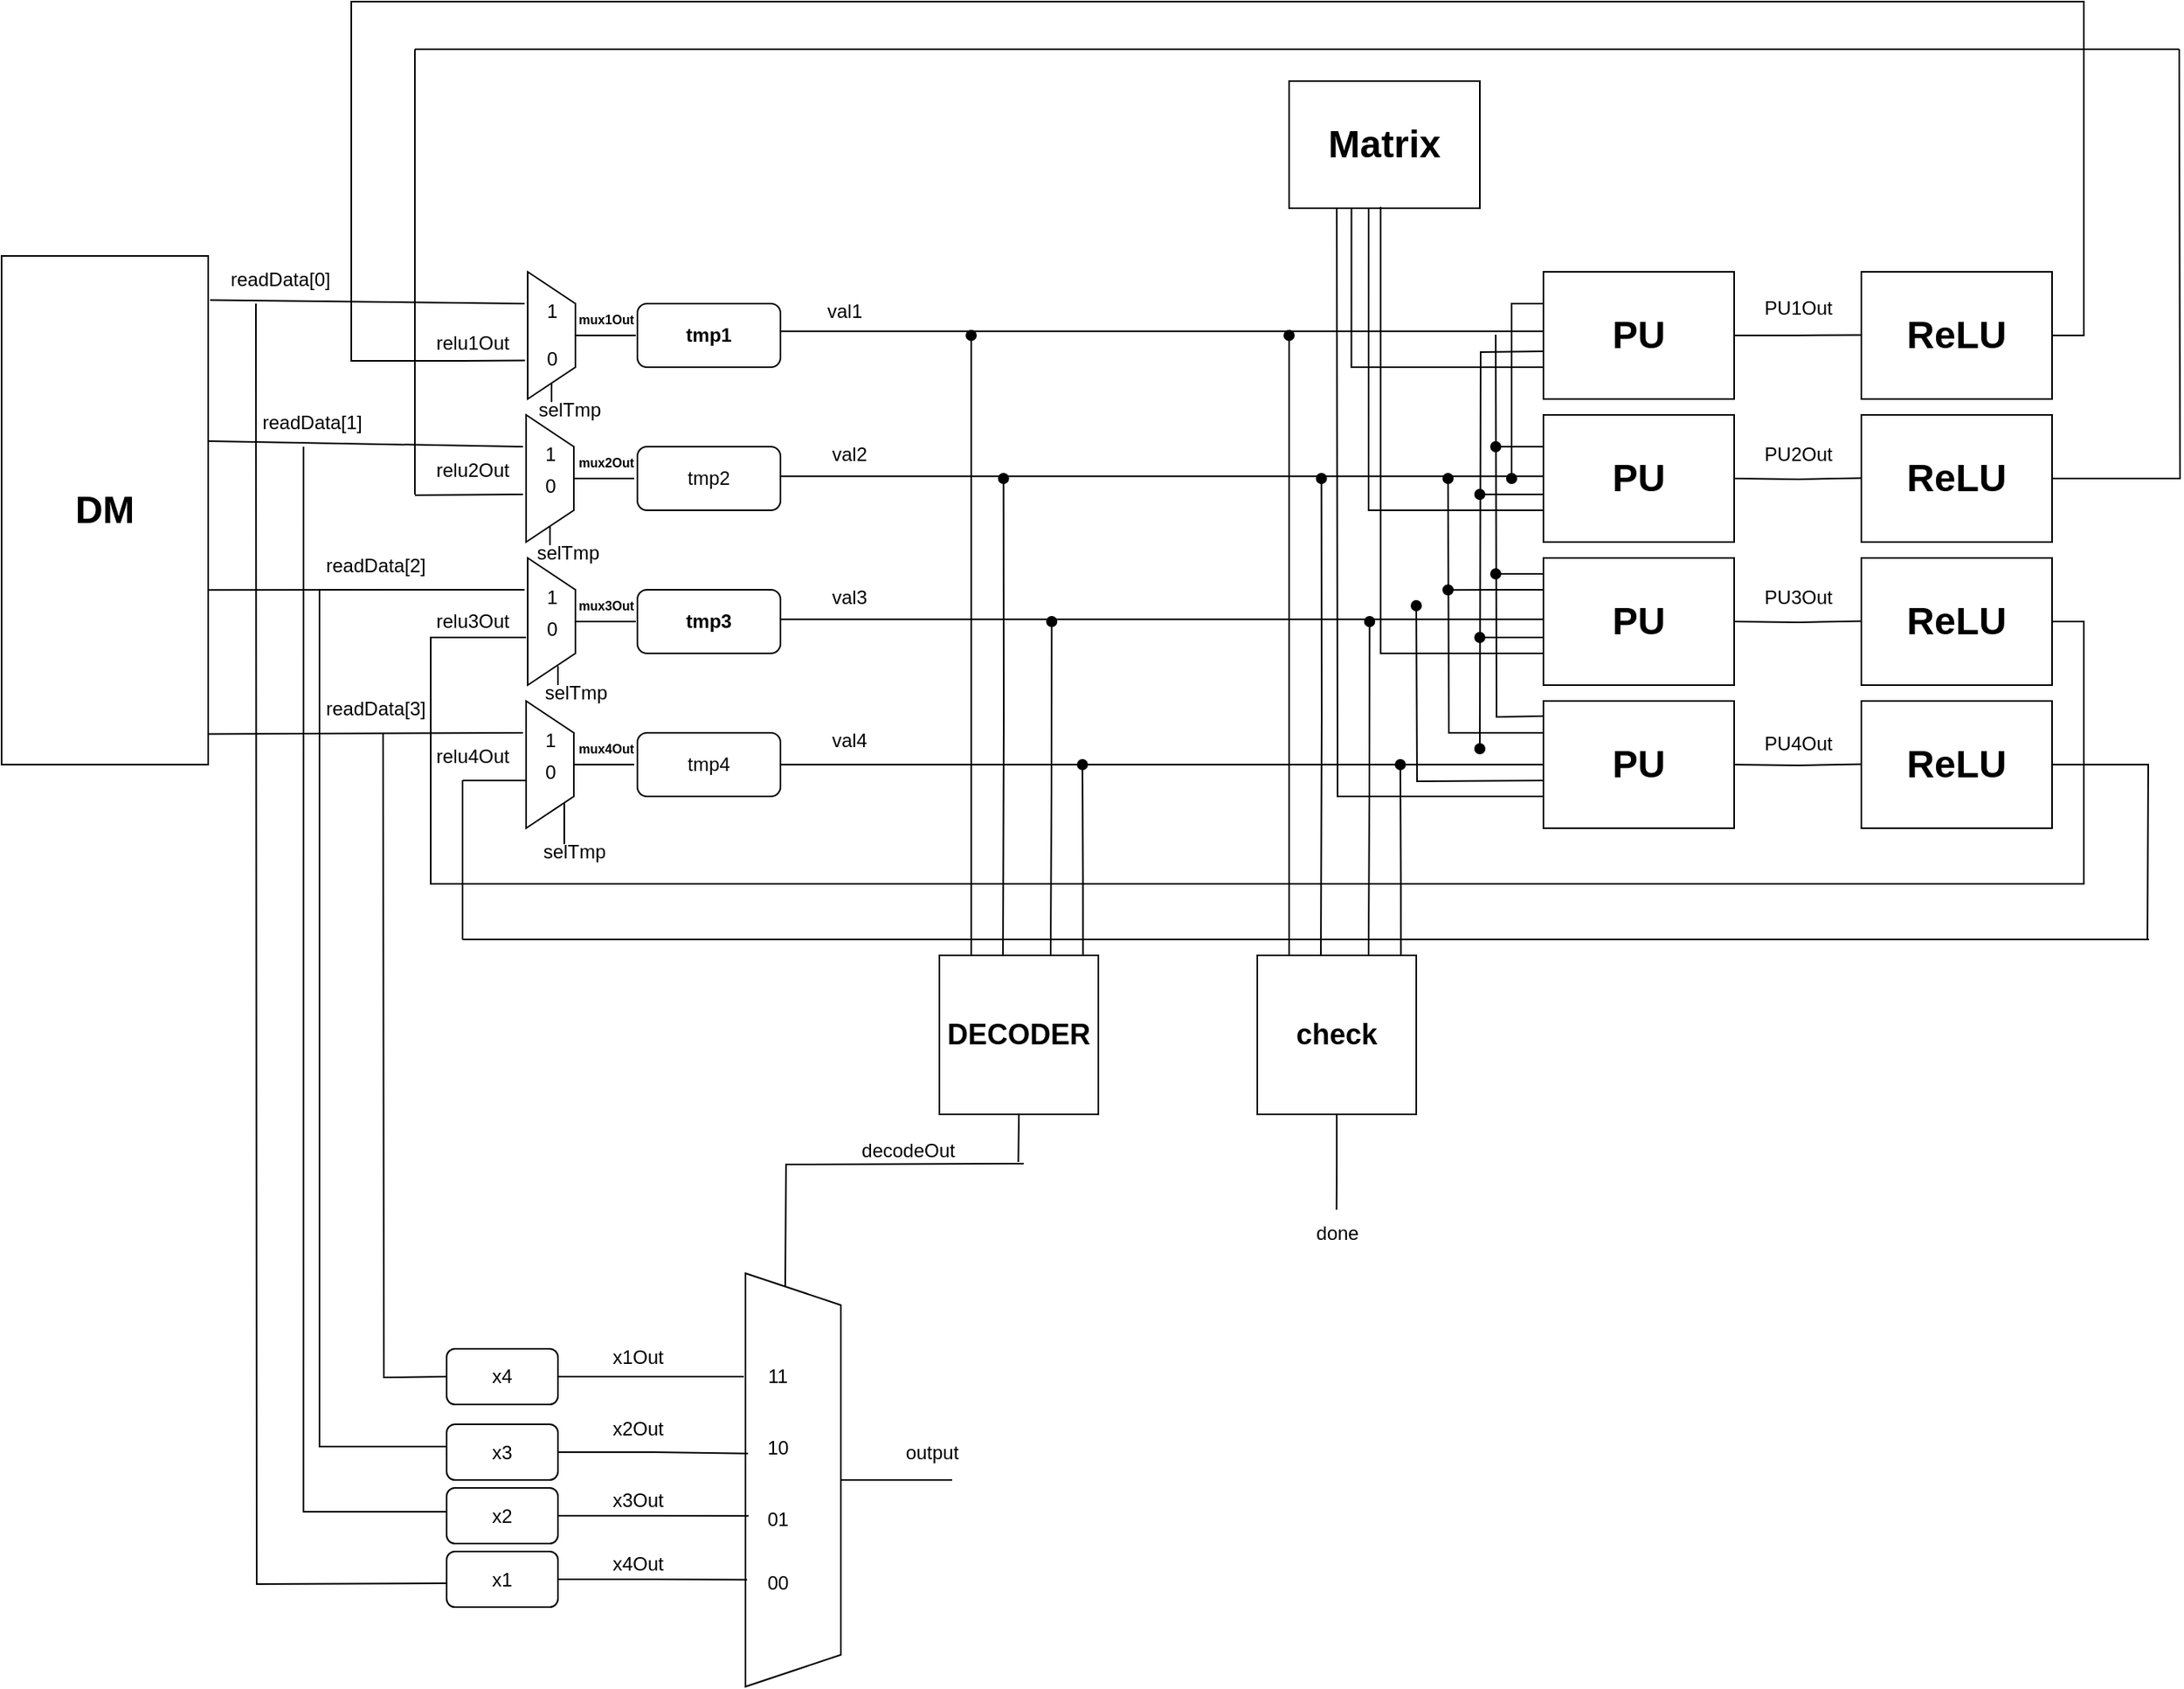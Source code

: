<mxfile version="22.0.3" type="device">
  <diagram name="Page-1" id="AMEE-uQ7vOZ4AJ6Td8kI">
    <mxGraphModel dx="1713" dy="545" grid="1" gridSize="10" guides="1" tooltips="1" connect="1" arrows="1" fold="1" page="1" pageScale="1" pageWidth="850" pageHeight="1100" math="0" shadow="0">
      <root>
        <mxCell id="0" />
        <mxCell id="1" parent="0" />
        <mxCell id="uNb-5a9olm0jvHo7y-VS-1" value="" style="shape=trapezoid;perimeter=trapezoidPerimeter;whiteSpace=wrap;html=1;fixedSize=1;direction=south;" parent="1" vertex="1">
          <mxGeometry x="261" y="240" width="30" height="80" as="geometry" />
        </mxCell>
        <mxCell id="uNb-5a9olm0jvHo7y-VS-2" value="1" style="text;html=1;align=center;verticalAlign=middle;resizable=0;points=[];autosize=1;strokeColor=none;fillColor=none;" parent="1" vertex="1">
          <mxGeometry x="261" y="250" width="30" height="30" as="geometry" />
        </mxCell>
        <mxCell id="uNb-5a9olm0jvHo7y-VS-3" value="0" style="text;html=1;align=center;verticalAlign=middle;resizable=0;points=[];autosize=1;strokeColor=none;fillColor=none;" parent="1" vertex="1">
          <mxGeometry x="261" y="280" width="30" height="30" as="geometry" />
        </mxCell>
        <mxCell id="uNb-5a9olm0jvHo7y-VS-6" value="" style="endArrow=none;html=1;rounded=0;entryX=-0.062;entryY=0.348;entryDx=0;entryDy=0;entryPerimeter=0;exitX=1.003;exitY=0.102;exitDx=0;exitDy=0;exitPerimeter=0;" parent="1" edge="1">
          <mxGeometry width="50" height="50" relative="1" as="geometry">
            <mxPoint x="61.11" y="257.74" as="sourcePoint" />
            <mxPoint x="259" y="260" as="targetPoint" />
          </mxGeometry>
        </mxCell>
        <mxCell id="uNb-5a9olm0jvHo7y-VS-9" value="" style="endArrow=none;html=1;rounded=0;entryX=-0.062;entryY=0.348;entryDx=0;entryDy=0;entryPerimeter=0;" parent="1" edge="1">
          <mxGeometry width="50" height="50" relative="1" as="geometry">
            <mxPoint x="291" y="280" as="sourcePoint" />
            <mxPoint x="329" y="280" as="targetPoint" />
          </mxGeometry>
        </mxCell>
        <mxCell id="uNb-5a9olm0jvHo7y-VS-10" value="" style="shape=trapezoid;perimeter=trapezoidPerimeter;whiteSpace=wrap;html=1;fixedSize=1;direction=south;" parent="1" vertex="1">
          <mxGeometry x="260" y="330" width="30" height="80" as="geometry" />
        </mxCell>
        <mxCell id="uNb-5a9olm0jvHo7y-VS-11" value="1" style="text;html=1;align=center;verticalAlign=middle;resizable=0;points=[];autosize=1;strokeColor=none;fillColor=none;" parent="1" vertex="1">
          <mxGeometry x="260" y="340" width="30" height="30" as="geometry" />
        </mxCell>
        <mxCell id="uNb-5a9olm0jvHo7y-VS-12" value="0" style="text;html=1;align=center;verticalAlign=middle;resizable=0;points=[];autosize=1;strokeColor=none;fillColor=none;" parent="1" vertex="1">
          <mxGeometry x="260" y="360" width="30" height="30" as="geometry" />
        </mxCell>
        <mxCell id="uNb-5a9olm0jvHo7y-VS-14" value="" style="endArrow=none;html=1;rounded=0;entryX=-0.062;entryY=0.348;entryDx=0;entryDy=0;entryPerimeter=0;exitX=1.001;exitY=0.342;exitDx=0;exitDy=0;exitPerimeter=0;" parent="1" edge="1">
          <mxGeometry width="50" height="50" relative="1" as="geometry">
            <mxPoint x="60.37" y="346.54" as="sourcePoint" />
            <mxPoint x="258" y="350" as="targetPoint" />
          </mxGeometry>
        </mxCell>
        <mxCell id="uNb-5a9olm0jvHo7y-VS-15" value="" style="endArrow=none;html=1;rounded=0;entryX=-0.062;entryY=0.348;entryDx=0;entryDy=0;entryPerimeter=0;" parent="1" edge="1">
          <mxGeometry width="50" height="50" relative="1" as="geometry">
            <mxPoint x="190" y="380.48" as="sourcePoint" />
            <mxPoint x="258" y="380" as="targetPoint" />
          </mxGeometry>
        </mxCell>
        <mxCell id="uNb-5a9olm0jvHo7y-VS-16" value="" style="endArrow=none;html=1;rounded=0;entryX=-0.062;entryY=0.348;entryDx=0;entryDy=0;entryPerimeter=0;" parent="1" edge="1">
          <mxGeometry width="50" height="50" relative="1" as="geometry">
            <mxPoint x="290" y="370" as="sourcePoint" />
            <mxPoint x="328" y="370" as="targetPoint" />
          </mxGeometry>
        </mxCell>
        <mxCell id="uNb-5a9olm0jvHo7y-VS-17" value="tmp1" style="rounded=1;whiteSpace=wrap;html=1;fontStyle=1" parent="1" vertex="1">
          <mxGeometry x="330" y="260" width="90" height="40" as="geometry" />
        </mxCell>
        <mxCell id="uNb-5a9olm0jvHo7y-VS-18" value="tmp2" style="rounded=1;whiteSpace=wrap;html=1;" parent="1" vertex="1">
          <mxGeometry x="330" y="350" width="90" height="40" as="geometry" />
        </mxCell>
        <mxCell id="uNb-5a9olm0jvHo7y-VS-19" value="" style="shape=trapezoid;perimeter=trapezoidPerimeter;whiteSpace=wrap;html=1;fixedSize=1;direction=south;" parent="1" vertex="1">
          <mxGeometry x="261" y="420" width="30" height="80" as="geometry" />
        </mxCell>
        <mxCell id="uNb-5a9olm0jvHo7y-VS-20" value="1" style="text;html=1;align=center;verticalAlign=middle;resizable=0;points=[];autosize=1;strokeColor=none;fillColor=none;" parent="1" vertex="1">
          <mxGeometry x="261" y="430" width="30" height="30" as="geometry" />
        </mxCell>
        <mxCell id="uNb-5a9olm0jvHo7y-VS-21" value="0" style="text;html=1;align=center;verticalAlign=middle;resizable=0;points=[];autosize=1;strokeColor=none;fillColor=none;" parent="1" vertex="1">
          <mxGeometry x="261" y="450" width="30" height="30" as="geometry" />
        </mxCell>
        <mxCell id="uNb-5a9olm0jvHo7y-VS-23" value="" style="endArrow=none;html=1;rounded=0;entryX=-0.062;entryY=0.348;entryDx=0;entryDy=0;entryPerimeter=0;exitX=1;exitY=0.595;exitDx=0;exitDy=0;exitPerimeter=0;" parent="1" edge="1">
          <mxGeometry width="50" height="50" relative="1" as="geometry">
            <mxPoint x="60" y="440.15" as="sourcePoint" />
            <mxPoint x="259" y="440" as="targetPoint" />
          </mxGeometry>
        </mxCell>
        <mxCell id="uNb-5a9olm0jvHo7y-VS-24" value="" style="endArrow=none;html=1;rounded=0;entryX=-0.062;entryY=0.348;entryDx=0;entryDy=0;entryPerimeter=0;" parent="1" edge="1">
          <mxGeometry width="50" height="50" relative="1" as="geometry">
            <mxPoint x="220" y="470" as="sourcePoint" />
            <mxPoint x="260" y="470" as="targetPoint" />
          </mxGeometry>
        </mxCell>
        <mxCell id="uNb-5a9olm0jvHo7y-VS-25" value="" style="endArrow=none;html=1;rounded=0;entryX=-0.062;entryY=0.348;entryDx=0;entryDy=0;entryPerimeter=0;" parent="1" edge="1">
          <mxGeometry width="50" height="50" relative="1" as="geometry">
            <mxPoint x="291" y="460" as="sourcePoint" />
            <mxPoint x="329" y="460" as="targetPoint" />
          </mxGeometry>
        </mxCell>
        <mxCell id="yps-JSxag7Wt7kW03YaA-4" style="edgeStyle=orthogonalEdgeStyle;rounded=0;orthogonalLoop=1;jettySize=auto;html=1;exitX=1;exitY=0;exitDx=0;exitDy=0;endArrow=none;endFill=0;" edge="1" parent="1" source="uNb-5a9olm0jvHo7y-VS-26">
          <mxGeometry relative="1" as="geometry">
            <mxPoint x="284" y="600" as="targetPoint" />
          </mxGeometry>
        </mxCell>
        <mxCell id="uNb-5a9olm0jvHo7y-VS-26" value="" style="shape=trapezoid;perimeter=trapezoidPerimeter;whiteSpace=wrap;html=1;fixedSize=1;direction=south;" parent="1" vertex="1">
          <mxGeometry x="260" y="510" width="30" height="80" as="geometry" />
        </mxCell>
        <mxCell id="uNb-5a9olm0jvHo7y-VS-27" value="1" style="text;html=1;align=center;verticalAlign=middle;resizable=0;points=[];autosize=1;strokeColor=none;fillColor=none;" parent="1" vertex="1">
          <mxGeometry x="260" y="520" width="30" height="30" as="geometry" />
        </mxCell>
        <mxCell id="uNb-5a9olm0jvHo7y-VS-28" value="0" style="text;html=1;align=center;verticalAlign=middle;resizable=0;points=[];autosize=1;strokeColor=none;fillColor=none;" parent="1" vertex="1">
          <mxGeometry x="260" y="540" width="30" height="30" as="geometry" />
        </mxCell>
        <mxCell id="uNb-5a9olm0jvHo7y-VS-30" value="" style="endArrow=none;html=1;rounded=0;entryX=-0.062;entryY=0.348;entryDx=0;entryDy=0;entryPerimeter=0;exitX=0.998;exitY=0.84;exitDx=0;exitDy=0;exitPerimeter=0;" parent="1" edge="1">
          <mxGeometry width="50" height="50" relative="1" as="geometry">
            <mxPoint x="59.26" y="530.8" as="sourcePoint" />
            <mxPoint x="258" y="530" as="targetPoint" />
          </mxGeometry>
        </mxCell>
        <mxCell id="uNb-5a9olm0jvHo7y-VS-31" value="" style="endArrow=none;html=1;rounded=0;entryX=-0.062;entryY=0.348;entryDx=0;entryDy=0;entryPerimeter=0;" parent="1" edge="1">
          <mxGeometry width="50" height="50" relative="1" as="geometry">
            <mxPoint x="220" y="560" as="sourcePoint" />
            <mxPoint x="260" y="560" as="targetPoint" />
          </mxGeometry>
        </mxCell>
        <mxCell id="uNb-5a9olm0jvHo7y-VS-32" value="" style="endArrow=none;html=1;rounded=0;entryX=-0.062;entryY=0.348;entryDx=0;entryDy=0;entryPerimeter=0;" parent="1" edge="1">
          <mxGeometry width="50" height="50" relative="1" as="geometry">
            <mxPoint x="290" y="550" as="sourcePoint" />
            <mxPoint x="328" y="550" as="targetPoint" />
          </mxGeometry>
        </mxCell>
        <mxCell id="uNb-5a9olm0jvHo7y-VS-33" value="tmp3" style="rounded=1;whiteSpace=wrap;html=1;fontStyle=1" parent="1" vertex="1">
          <mxGeometry x="330" y="440" width="90" height="40" as="geometry" />
        </mxCell>
        <mxCell id="uNb-5a9olm0jvHo7y-VS-34" value="tmp4" style="rounded=1;whiteSpace=wrap;html=1;" parent="1" vertex="1">
          <mxGeometry x="330" y="530" width="90" height="40" as="geometry" />
        </mxCell>
        <mxCell id="uNb-5a9olm0jvHo7y-VS-45" style="rounded=0;orthogonalLoop=1;jettySize=auto;html=1;exitX=0.25;exitY=0;exitDx=0;exitDy=0;strokeColor=none;" parent="1" source="uNb-5a9olm0jvHo7y-VS-36" edge="1">
          <mxGeometry relative="1" as="geometry">
            <mxPoint x="545" y="280" as="targetPoint" />
          </mxGeometry>
        </mxCell>
        <mxCell id="uNb-5a9olm0jvHo7y-VS-46" style="edgeStyle=orthogonalEdgeStyle;rounded=0;orthogonalLoop=1;jettySize=auto;html=1;exitX=0.25;exitY=0;exitDx=0;exitDy=0;endArrow=oval;endFill=1;" parent="1" edge="1">
          <mxGeometry relative="1" as="geometry">
            <mxPoint x="540" y="280" as="targetPoint" />
            <mxPoint x="540" y="670" as="sourcePoint" />
            <Array as="points">
              <mxPoint x="540" y="475" />
              <mxPoint x="540" y="475" />
            </Array>
          </mxGeometry>
        </mxCell>
        <mxCell id="uNb-5a9olm0jvHo7y-VS-47" style="edgeStyle=orthogonalEdgeStyle;rounded=0;orthogonalLoop=1;jettySize=auto;html=1;exitX=0.5;exitY=0;exitDx=0;exitDy=0;endArrow=oval;endFill=1;" parent="1" edge="1">
          <mxGeometry relative="1" as="geometry">
            <mxPoint x="560.333" y="370" as="targetPoint" />
            <mxPoint x="560" y="670" as="sourcePoint" />
          </mxGeometry>
        </mxCell>
        <mxCell id="uNb-5a9olm0jvHo7y-VS-48" style="edgeStyle=orthogonalEdgeStyle;rounded=0;orthogonalLoop=1;jettySize=auto;html=1;exitX=0.75;exitY=0;exitDx=0;exitDy=0;endArrow=oval;endFill=1;" parent="1" edge="1">
          <mxGeometry relative="1" as="geometry">
            <mxPoint x="590.667" y="460" as="targetPoint" />
            <mxPoint x="590" y="670" as="sourcePoint" />
          </mxGeometry>
        </mxCell>
        <mxCell id="uNb-5a9olm0jvHo7y-VS-50" style="edgeStyle=orthogonalEdgeStyle;rounded=0;orthogonalLoop=1;jettySize=auto;html=1;exitX=1;exitY=0;exitDx=0;exitDy=0;endArrow=oval;endFill=1;" parent="1" edge="1">
          <mxGeometry relative="1" as="geometry">
            <mxPoint x="609.997" y="550" as="targetPoint" />
            <mxPoint x="610.33" y="670" as="sourcePoint" />
            <Array as="points">
              <mxPoint x="610.33" y="620" />
              <mxPoint x="610.33" y="620" />
            </Array>
          </mxGeometry>
        </mxCell>
        <mxCell id="uNb-5a9olm0jvHo7y-VS-57" style="edgeStyle=orthogonalEdgeStyle;rounded=0;orthogonalLoop=1;jettySize=auto;html=1;entryX=0;entryY=0.5;entryDx=0;entryDy=0;endArrow=none;endFill=0;" parent="1" edge="1">
          <mxGeometry relative="1" as="geometry">
            <mxPoint x="573" y="801" as="sourcePoint" />
            <mxPoint x="423" y="880" as="targetPoint" />
          </mxGeometry>
        </mxCell>
        <mxCell id="uNb-5a9olm0jvHo7y-VS-65" style="edgeStyle=orthogonalEdgeStyle;rounded=0;orthogonalLoop=1;jettySize=auto;html=1;exitX=0.5;exitY=1;exitDx=0;exitDy=0;endArrow=none;endFill=0;" parent="1" source="uNb-5a9olm0jvHo7y-VS-36" edge="1">
          <mxGeometry relative="1" as="geometry">
            <mxPoint x="569.667" y="800" as="targetPoint" />
          </mxGeometry>
        </mxCell>
        <mxCell id="uNb-5a9olm0jvHo7y-VS-36" value="&lt;h2&gt;DECODER&lt;/h2&gt;" style="whiteSpace=wrap;html=1;" parent="1" vertex="1">
          <mxGeometry x="520" y="670" width="100" height="100" as="geometry" />
        </mxCell>
        <mxCell id="uNb-5a9olm0jvHo7y-VS-37" value="&lt;h1&gt;DM&lt;/h1&gt;" style="whiteSpace=wrap;html=1;" parent="1" vertex="1">
          <mxGeometry x="-70" y="230" width="130" height="320" as="geometry" />
        </mxCell>
        <mxCell id="uNb-5a9olm0jvHo7y-VS-38" value="" style="endArrow=none;html=1;rounded=0;exitX=1;exitY=0.5;exitDx=0;exitDy=0;" parent="1" edge="1">
          <mxGeometry width="50" height="50" relative="1" as="geometry">
            <mxPoint x="420" y="458.67" as="sourcePoint" />
            <mxPoint x="900" y="458.67" as="targetPoint" />
          </mxGeometry>
        </mxCell>
        <mxCell id="uNb-5a9olm0jvHo7y-VS-40" value="" style="endArrow=none;html=1;rounded=0;exitX=1;exitY=0.5;exitDx=0;exitDy=0;" parent="1" edge="1">
          <mxGeometry width="50" height="50" relative="1" as="geometry">
            <mxPoint x="420" y="368.67" as="sourcePoint" />
            <mxPoint x="900" y="368.67" as="targetPoint" />
          </mxGeometry>
        </mxCell>
        <mxCell id="uNb-5a9olm0jvHo7y-VS-41" value="" style="endArrow=none;html=1;rounded=0;exitX=1;exitY=0.5;exitDx=0;exitDy=0;" parent="1" edge="1">
          <mxGeometry width="50" height="50" relative="1" as="geometry">
            <mxPoint x="420" y="277.34" as="sourcePoint" />
            <mxPoint x="900" y="277.34" as="targetPoint" />
          </mxGeometry>
        </mxCell>
        <mxCell id="uNb-5a9olm0jvHo7y-VS-43" value="" style="endArrow=none;html=1;rounded=0;exitX=1;exitY=0.5;exitDx=0;exitDy=0;" parent="1" edge="1">
          <mxGeometry width="50" height="50" relative="1" as="geometry">
            <mxPoint x="420" y="550" as="sourcePoint" />
            <mxPoint x="900" y="550" as="targetPoint" />
          </mxGeometry>
        </mxCell>
        <mxCell id="uNb-5a9olm0jvHo7y-VS-53" style="edgeStyle=orthogonalEdgeStyle;rounded=0;orthogonalLoop=1;jettySize=auto;html=1;endArrow=none;endFill=0;" parent="1" edge="1">
          <mxGeometry relative="1" as="geometry">
            <mxPoint x="170" y="530" as="targetPoint" />
            <mxPoint x="210" y="935" as="sourcePoint" />
          </mxGeometry>
        </mxCell>
        <mxCell id="uNb-5a9olm0jvHo7y-VS-54" style="edgeStyle=orthogonalEdgeStyle;rounded=0;orthogonalLoop=1;jettySize=auto;html=1;endArrow=none;endFill=0;" parent="1" edge="1">
          <mxGeometry relative="1" as="geometry">
            <mxPoint x="119.93" y="350" as="targetPoint" />
            <mxPoint x="210" y="1020" as="sourcePoint" />
            <Array as="points">
              <mxPoint x="209.93" y="1020" />
              <mxPoint x="119.93" y="1020" />
            </Array>
          </mxGeometry>
        </mxCell>
        <mxCell id="uNb-5a9olm0jvHo7y-VS-55" style="edgeStyle=orthogonalEdgeStyle;rounded=0;orthogonalLoop=1;jettySize=auto;html=1;endArrow=none;endFill=0;" parent="1" edge="1">
          <mxGeometry relative="1" as="geometry">
            <mxPoint x="90" y="260" as="targetPoint" />
            <mxPoint x="210" y="1065" as="sourcePoint" />
          </mxGeometry>
        </mxCell>
        <mxCell id="uNb-5a9olm0jvHo7y-VS-56" style="edgeStyle=orthogonalEdgeStyle;rounded=0;orthogonalLoop=1;jettySize=auto;html=1;endArrow=none;endFill=0;" parent="1" edge="1">
          <mxGeometry relative="1" as="geometry">
            <mxPoint x="150" y="440" as="targetPoint" />
            <mxPoint x="210" y="979" as="sourcePoint" />
            <Array as="points">
              <mxPoint x="130" y="979" />
              <mxPoint x="130" y="440" />
            </Array>
          </mxGeometry>
        </mxCell>
        <mxCell id="uNb-5a9olm0jvHo7y-VS-63" value="" style="edgeStyle=orthogonalEdgeStyle;rounded=0;orthogonalLoop=1;jettySize=auto;html=1;endArrow=none;endFill=0;" parent="1" source="uNb-5a9olm0jvHo7y-VS-51" edge="1">
          <mxGeometry relative="1" as="geometry">
            <mxPoint x="528" y="1000" as="targetPoint" />
          </mxGeometry>
        </mxCell>
        <mxCell id="uNb-5a9olm0jvHo7y-VS-51" value="" style="shape=trapezoid;perimeter=trapezoidPerimeter;whiteSpace=wrap;html=1;fixedSize=1;direction=south;" parent="1" vertex="1">
          <mxGeometry x="398" y="870" width="60" height="260" as="geometry" />
        </mxCell>
        <mxCell id="uNb-5a9olm0jvHo7y-VS-58" value="11" style="text;html=1;align=center;verticalAlign=middle;resizable=0;points=[];autosize=1;strokeColor=none;fillColor=none;" parent="1" vertex="1">
          <mxGeometry x="398" y="920" width="40" height="30" as="geometry" />
        </mxCell>
        <mxCell id="uNb-5a9olm0jvHo7y-VS-59" value="10" style="text;html=1;align=center;verticalAlign=middle;resizable=0;points=[];autosize=1;strokeColor=none;fillColor=none;" parent="1" vertex="1">
          <mxGeometry x="398" y="965" width="40" height="30" as="geometry" />
        </mxCell>
        <mxCell id="uNb-5a9olm0jvHo7y-VS-60" value="01" style="text;html=1;align=center;verticalAlign=middle;resizable=0;points=[];autosize=1;strokeColor=none;fillColor=none;" parent="1" vertex="1">
          <mxGeometry x="398" y="1010" width="40" height="30" as="geometry" />
        </mxCell>
        <mxCell id="uNb-5a9olm0jvHo7y-VS-61" value="00" style="text;html=1;align=center;verticalAlign=middle;resizable=0;points=[];autosize=1;strokeColor=none;fillColor=none;" parent="1" vertex="1">
          <mxGeometry x="398" y="1050" width="40" height="30" as="geometry" />
        </mxCell>
        <mxCell id="uNb-5a9olm0jvHo7y-VS-64" value="output" style="text;html=1;align=center;verticalAlign=middle;resizable=0;points=[];autosize=1;strokeColor=none;fillColor=none;" parent="1" vertex="1">
          <mxGeometry x="485" y="968" width="60" height="30" as="geometry" />
        </mxCell>
        <mxCell id="uNb-5a9olm0jvHo7y-VS-66" value="x4" style="rounded=1;whiteSpace=wrap;html=1;" parent="1" vertex="1">
          <mxGeometry x="210" y="917.5" width="70" height="35" as="geometry" />
        </mxCell>
        <mxCell id="uNb-5a9olm0jvHo7y-VS-67" value="x3" style="rounded=1;whiteSpace=wrap;html=1;" parent="1" vertex="1">
          <mxGeometry x="210" y="965" width="70" height="35" as="geometry" />
        </mxCell>
        <mxCell id="uNb-5a9olm0jvHo7y-VS-68" value="x2" style="rounded=1;whiteSpace=wrap;html=1;" parent="1" vertex="1">
          <mxGeometry x="210" y="1005" width="70" height="35" as="geometry" />
        </mxCell>
        <mxCell id="uNb-5a9olm0jvHo7y-VS-69" value="x1" style="rounded=1;whiteSpace=wrap;html=1;" parent="1" vertex="1">
          <mxGeometry x="210" y="1045" width="70" height="35" as="geometry" />
        </mxCell>
        <mxCell id="uNb-5a9olm0jvHo7y-VS-72" style="edgeStyle=orthogonalEdgeStyle;rounded=0;orthogonalLoop=1;jettySize=auto;html=1;exitX=1;exitY=0.5;exitDx=0;exitDy=0;endArrow=none;endFill=0;" parent="1" source="uNb-5a9olm0jvHo7y-VS-66" edge="1">
          <mxGeometry relative="1" as="geometry">
            <mxPoint x="397" y="935" as="targetPoint" />
          </mxGeometry>
        </mxCell>
        <mxCell id="uNb-5a9olm0jvHo7y-VS-75" style="edgeStyle=orthogonalEdgeStyle;rounded=0;orthogonalLoop=1;jettySize=auto;html=1;exitX=1;exitY=0.5;exitDx=0;exitDy=0;entryX=0.04;entryY=0.614;entryDx=0;entryDy=0;entryPerimeter=0;endArrow=none;endFill=0;" parent="1" source="uNb-5a9olm0jvHo7y-VS-67" target="uNb-5a9olm0jvHo7y-VS-59" edge="1">
          <mxGeometry relative="1" as="geometry" />
        </mxCell>
        <mxCell id="uNb-5a9olm0jvHo7y-VS-76" style="edgeStyle=orthogonalEdgeStyle;rounded=0;orthogonalLoop=1;jettySize=auto;html=1;exitX=1;exitY=0.5;exitDx=0;exitDy=0;entryX=0.05;entryY=0.422;entryDx=0;entryDy=0;entryPerimeter=0;endArrow=none;endFill=0;" parent="1" source="uNb-5a9olm0jvHo7y-VS-68" target="uNb-5a9olm0jvHo7y-VS-60" edge="1">
          <mxGeometry relative="1" as="geometry" />
        </mxCell>
        <mxCell id="uNb-5a9olm0jvHo7y-VS-77" style="edgeStyle=orthogonalEdgeStyle;rounded=0;orthogonalLoop=1;jettySize=auto;html=1;exitX=1;exitY=0.5;exitDx=0;exitDy=0;entryX=0.025;entryY=0.427;entryDx=0;entryDy=0;entryPerimeter=0;endArrow=none;endFill=0;" parent="1" source="uNb-5a9olm0jvHo7y-VS-69" target="uNb-5a9olm0jvHo7y-VS-61" edge="1">
          <mxGeometry relative="1" as="geometry" />
        </mxCell>
        <mxCell id="uNb-5a9olm0jvHo7y-VS-79" style="edgeStyle=orthogonalEdgeStyle;rounded=0;orthogonalLoop=1;jettySize=auto;html=1;exitX=0.25;exitY=0;exitDx=0;exitDy=0;endArrow=oval;endFill=1;" parent="1" edge="1">
          <mxGeometry relative="1" as="geometry">
            <mxPoint x="740" y="280" as="targetPoint" />
            <mxPoint x="740" y="670" as="sourcePoint" />
            <Array as="points">
              <mxPoint x="740" y="475" />
              <mxPoint x="740" y="475" />
            </Array>
          </mxGeometry>
        </mxCell>
        <mxCell id="uNb-5a9olm0jvHo7y-VS-80" style="edgeStyle=orthogonalEdgeStyle;rounded=0;orthogonalLoop=1;jettySize=auto;html=1;exitX=0.5;exitY=0;exitDx=0;exitDy=0;endArrow=oval;endFill=1;" parent="1" edge="1">
          <mxGeometry relative="1" as="geometry">
            <mxPoint x="760.333" y="370" as="targetPoint" />
            <mxPoint x="760" y="670" as="sourcePoint" />
          </mxGeometry>
        </mxCell>
        <mxCell id="uNb-5a9olm0jvHo7y-VS-81" style="edgeStyle=orthogonalEdgeStyle;rounded=0;orthogonalLoop=1;jettySize=auto;html=1;exitX=0.75;exitY=0;exitDx=0;exitDy=0;endArrow=oval;endFill=1;" parent="1" edge="1">
          <mxGeometry relative="1" as="geometry">
            <mxPoint x="790.667" y="460" as="targetPoint" />
            <mxPoint x="790" y="670" as="sourcePoint" />
          </mxGeometry>
        </mxCell>
        <mxCell id="uNb-5a9olm0jvHo7y-VS-82" style="edgeStyle=orthogonalEdgeStyle;rounded=0;orthogonalLoop=1;jettySize=auto;html=1;exitX=1;exitY=0;exitDx=0;exitDy=0;endArrow=oval;endFill=1;" parent="1" edge="1">
          <mxGeometry relative="1" as="geometry">
            <mxPoint x="809.997" y="550" as="targetPoint" />
            <mxPoint x="810.33" y="670" as="sourcePoint" />
            <Array as="points">
              <mxPoint x="810.33" y="620" />
              <mxPoint x="810.33" y="620" />
            </Array>
          </mxGeometry>
        </mxCell>
        <mxCell id="yps-JSxag7Wt7kW03YaA-41" style="edgeStyle=orthogonalEdgeStyle;rounded=0;orthogonalLoop=1;jettySize=auto;html=1;exitX=0.5;exitY=1;exitDx=0;exitDy=0;endArrow=none;endFill=0;" edge="1" parent="1" source="uNb-5a9olm0jvHo7y-VS-83">
          <mxGeometry relative="1" as="geometry">
            <mxPoint x="769.857" y="830" as="targetPoint" />
          </mxGeometry>
        </mxCell>
        <mxCell id="uNb-5a9olm0jvHo7y-VS-83" value="&lt;h2&gt;check&lt;/h2&gt;" style="whiteSpace=wrap;html=1;" parent="1" vertex="1">
          <mxGeometry x="720" y="670" width="100" height="100" as="geometry" />
        </mxCell>
        <mxCell id="uNb-5a9olm0jvHo7y-VS-99" style="edgeStyle=orthogonalEdgeStyle;rounded=0;orthogonalLoop=1;jettySize=auto;html=1;exitX=0;exitY=0.25;exitDx=0;exitDy=0;endArrow=oval;endFill=1;" parent="1" source="uNb-5a9olm0jvHo7y-VS-84" edge="1">
          <mxGeometry relative="1" as="geometry">
            <mxPoint x="880" y="370" as="targetPoint" />
          </mxGeometry>
        </mxCell>
        <mxCell id="uNb-5a9olm0jvHo7y-VS-101" style="edgeStyle=orthogonalEdgeStyle;rounded=0;orthogonalLoop=1;jettySize=auto;html=1;exitX=0;exitY=0.75;exitDx=0;exitDy=0;endArrow=oval;endFill=1;" parent="1" edge="1">
          <mxGeometry relative="1" as="geometry">
            <mxPoint x="860" y="540" as="targetPoint" />
            <mxPoint x="900" y="290" as="sourcePoint" />
          </mxGeometry>
        </mxCell>
        <mxCell id="uNb-5a9olm0jvHo7y-VS-104" style="edgeStyle=orthogonalEdgeStyle;rounded=0;orthogonalLoop=1;jettySize=auto;html=1;exitX=1;exitY=0.5;exitDx=0;exitDy=0;endArrow=none;endFill=0;" parent="1" source="uNb-5a9olm0jvHo7y-VS-84" edge="1">
          <mxGeometry relative="1" as="geometry">
            <mxPoint x="1100" y="279.758" as="targetPoint" />
          </mxGeometry>
        </mxCell>
        <mxCell id="uNb-5a9olm0jvHo7y-VS-84" value="&lt;h1&gt;PU&lt;/h1&gt;" style="whiteSpace=wrap;html=1;" parent="1" vertex="1">
          <mxGeometry x="900" y="240" width="120" height="80" as="geometry" />
        </mxCell>
        <mxCell id="uNb-5a9olm0jvHo7y-VS-94" style="edgeStyle=orthogonalEdgeStyle;rounded=0;orthogonalLoop=1;jettySize=auto;html=1;exitX=0;exitY=0.25;exitDx=0;exitDy=0;endArrow=oval;endFill=1;" parent="1" source="uNb-5a9olm0jvHo7y-VS-85" edge="1">
          <mxGeometry relative="1" as="geometry">
            <mxPoint x="870" y="349.5" as="targetPoint" />
          </mxGeometry>
        </mxCell>
        <mxCell id="uNb-5a9olm0jvHo7y-VS-103" style="edgeStyle=orthogonalEdgeStyle;rounded=0;orthogonalLoop=1;jettySize=auto;html=1;exitX=0;exitY=0.75;exitDx=0;exitDy=0;endArrow=oval;endFill=1;" parent="1" source="uNb-5a9olm0jvHo7y-VS-85" edge="1">
          <mxGeometry relative="1" as="geometry">
            <mxPoint x="860" y="380" as="targetPoint" />
            <Array as="points">
              <mxPoint x="900" y="380" />
            </Array>
          </mxGeometry>
        </mxCell>
        <mxCell id="uNb-5a9olm0jvHo7y-VS-85" value="&lt;h1&gt;PU&lt;/h1&gt;" style="whiteSpace=wrap;html=1;" parent="1" vertex="1">
          <mxGeometry x="900" y="330" width="120" height="80" as="geometry" />
        </mxCell>
        <mxCell id="uNb-5a9olm0jvHo7y-VS-95" style="edgeStyle=orthogonalEdgeStyle;rounded=0;orthogonalLoop=1;jettySize=auto;html=1;exitX=0;exitY=0.25;exitDx=0;exitDy=0;endArrow=oval;endFill=1;" parent="1" source="uNb-5a9olm0jvHo7y-VS-86" edge="1">
          <mxGeometry relative="1" as="geometry">
            <mxPoint x="870" y="430" as="targetPoint" />
            <Array as="points">
              <mxPoint x="900" y="430" />
            </Array>
          </mxGeometry>
        </mxCell>
        <mxCell id="uNb-5a9olm0jvHo7y-VS-98" style="edgeStyle=orthogonalEdgeStyle;rounded=0;orthogonalLoop=1;jettySize=auto;html=1;exitX=0;exitY=0.25;exitDx=0;exitDy=0;endArrow=oval;endFill=1;" parent="1" source="uNb-5a9olm0jvHo7y-VS-86" edge="1">
          <mxGeometry relative="1" as="geometry">
            <mxPoint x="840" y="440.145" as="targetPoint" />
          </mxGeometry>
        </mxCell>
        <mxCell id="uNb-5a9olm0jvHo7y-VS-102" style="edgeStyle=orthogonalEdgeStyle;rounded=0;orthogonalLoop=1;jettySize=auto;html=1;exitX=0;exitY=0.75;exitDx=0;exitDy=0;endArrow=oval;endFill=1;" parent="1" source="uNb-5a9olm0jvHo7y-VS-86" edge="1">
          <mxGeometry relative="1" as="geometry">
            <mxPoint x="860" y="470" as="targetPoint" />
            <Array as="points">
              <mxPoint x="900" y="470" />
            </Array>
          </mxGeometry>
        </mxCell>
        <mxCell id="uNb-5a9olm0jvHo7y-VS-86" value="&lt;h1&gt;PU&lt;/h1&gt;" style="whiteSpace=wrap;html=1;" parent="1" vertex="1">
          <mxGeometry x="900" y="420" width="120" height="80" as="geometry" />
        </mxCell>
        <mxCell id="uNb-5a9olm0jvHo7y-VS-93" style="edgeStyle=orthogonalEdgeStyle;rounded=0;orthogonalLoop=1;jettySize=auto;html=1;exitX=0;exitY=0.25;exitDx=0;exitDy=0;endArrow=none;endFill=0;" parent="1" edge="1">
          <mxGeometry relative="1" as="geometry">
            <mxPoint x="870" y="279.51" as="targetPoint" />
            <mxPoint x="900" y="519.51" as="sourcePoint" />
          </mxGeometry>
        </mxCell>
        <mxCell id="uNb-5a9olm0jvHo7y-VS-96" style="edgeStyle=orthogonalEdgeStyle;rounded=0;orthogonalLoop=1;jettySize=auto;html=1;exitX=0;exitY=0.25;exitDx=0;exitDy=0;endArrow=oval;endFill=1;" parent="1" source="uNb-5a9olm0jvHo7y-VS-87" edge="1">
          <mxGeometry relative="1" as="geometry">
            <mxPoint x="840" y="370" as="targetPoint" />
          </mxGeometry>
        </mxCell>
        <mxCell id="uNb-5a9olm0jvHo7y-VS-100" style="edgeStyle=orthogonalEdgeStyle;rounded=0;orthogonalLoop=1;jettySize=auto;html=1;exitX=0;exitY=0.75;exitDx=0;exitDy=0;endArrow=oval;endFill=1;" parent="1" edge="1">
          <mxGeometry relative="1" as="geometry">
            <mxPoint x="820" y="450" as="targetPoint" />
            <mxPoint x="900" y="560" as="sourcePoint" />
          </mxGeometry>
        </mxCell>
        <mxCell id="uNb-5a9olm0jvHo7y-VS-114" style="edgeStyle=orthogonalEdgeStyle;rounded=0;orthogonalLoop=1;jettySize=auto;html=1;exitX=0;exitY=0.75;exitDx=0;exitDy=0;endArrow=none;endFill=0;" parent="1" source="uNb-5a9olm0jvHo7y-VS-87" edge="1">
          <mxGeometry relative="1" as="geometry">
            <mxPoint x="770" y="200" as="targetPoint" />
          </mxGeometry>
        </mxCell>
        <mxCell id="uNb-5a9olm0jvHo7y-VS-87" value="&lt;h1&gt;PU&lt;/h1&gt;" style="whiteSpace=wrap;html=1;" parent="1" vertex="1">
          <mxGeometry x="900" y="510" width="120" height="80" as="geometry" />
        </mxCell>
        <mxCell id="uNb-5a9olm0jvHo7y-VS-119" style="edgeStyle=orthogonalEdgeStyle;rounded=0;orthogonalLoop=1;jettySize=auto;html=1;exitX=1;exitY=0.5;exitDx=0;exitDy=0;endArrow=none;endFill=0;entryX=-0.057;entryY=0.523;entryDx=0;entryDy=0;entryPerimeter=0;" parent="1" source="uNb-5a9olm0jvHo7y-VS-107" target="uNb-5a9olm0jvHo7y-VS-3" edge="1">
          <mxGeometry relative="1" as="geometry">
            <mxPoint x="220" y="290" as="targetPoint" />
            <Array as="points">
              <mxPoint x="1240" y="280" />
              <mxPoint x="1240" y="70" />
              <mxPoint x="150" y="70" />
              <mxPoint x="150" y="296" />
              <mxPoint x="220" y="296" />
            </Array>
          </mxGeometry>
        </mxCell>
        <mxCell id="uNb-5a9olm0jvHo7y-VS-107" value="&lt;h1&gt;ReLU&lt;/h1&gt;" style="whiteSpace=wrap;html=1;" parent="1" vertex="1">
          <mxGeometry x="1100" y="240" width="120" height="80" as="geometry" />
        </mxCell>
        <mxCell id="uNb-5a9olm0jvHo7y-VS-108" style="edgeStyle=orthogonalEdgeStyle;rounded=0;orthogonalLoop=1;jettySize=auto;html=1;exitX=1;exitY=0.5;exitDx=0;exitDy=0;endArrow=none;endFill=0;" parent="1" edge="1">
          <mxGeometry relative="1" as="geometry">
            <mxPoint x="1100" y="369.758" as="targetPoint" />
            <mxPoint x="1020" y="370" as="sourcePoint" />
          </mxGeometry>
        </mxCell>
        <mxCell id="uNb-5a9olm0jvHo7y-VS-121" style="edgeStyle=orthogonalEdgeStyle;rounded=0;orthogonalLoop=1;jettySize=auto;html=1;exitX=1;exitY=0.5;exitDx=0;exitDy=0;endArrow=none;endFill=0;" parent="1" source="uNb-5a9olm0jvHo7y-VS-109" edge="1">
          <mxGeometry relative="1" as="geometry">
            <mxPoint x="1300" y="100" as="targetPoint" />
          </mxGeometry>
        </mxCell>
        <mxCell id="uNb-5a9olm0jvHo7y-VS-109" value="&lt;h1&gt;ReLU&lt;/h1&gt;" style="whiteSpace=wrap;html=1;" parent="1" vertex="1">
          <mxGeometry x="1100" y="330" width="120" height="80" as="geometry" />
        </mxCell>
        <mxCell id="uNb-5a9olm0jvHo7y-VS-110" style="edgeStyle=orthogonalEdgeStyle;rounded=0;orthogonalLoop=1;jettySize=auto;html=1;exitX=1;exitY=0.5;exitDx=0;exitDy=0;endArrow=none;endFill=0;" parent="1" edge="1">
          <mxGeometry relative="1" as="geometry">
            <mxPoint x="1100" y="459.758" as="targetPoint" />
            <mxPoint x="1020" y="460" as="sourcePoint" />
          </mxGeometry>
        </mxCell>
        <mxCell id="uNb-5a9olm0jvHo7y-VS-124" style="edgeStyle=orthogonalEdgeStyle;rounded=0;orthogonalLoop=1;jettySize=auto;html=1;exitX=1;exitY=0.5;exitDx=0;exitDy=0;endArrow=none;endFill=0;" parent="1" source="uNb-5a9olm0jvHo7y-VS-111" edge="1">
          <mxGeometry relative="1" as="geometry">
            <mxPoint x="220" y="470" as="targetPoint" />
            <Array as="points">
              <mxPoint x="1240" y="460" />
              <mxPoint x="1240" y="625" />
              <mxPoint x="200" y="625" />
              <mxPoint x="200" y="470" />
            </Array>
          </mxGeometry>
        </mxCell>
        <mxCell id="uNb-5a9olm0jvHo7y-VS-111" value="&lt;h1&gt;ReLU&lt;/h1&gt;" style="whiteSpace=wrap;html=1;" parent="1" vertex="1">
          <mxGeometry x="1100" y="420" width="120" height="80" as="geometry" />
        </mxCell>
        <mxCell id="uNb-5a9olm0jvHo7y-VS-112" style="edgeStyle=orthogonalEdgeStyle;rounded=0;orthogonalLoop=1;jettySize=auto;html=1;exitX=1;exitY=0.5;exitDx=0;exitDy=0;endArrow=none;endFill=0;" parent="1" edge="1">
          <mxGeometry relative="1" as="geometry">
            <mxPoint x="1100" y="549.758" as="targetPoint" />
            <mxPoint x="1020" y="550" as="sourcePoint" />
          </mxGeometry>
        </mxCell>
        <mxCell id="uNb-5a9olm0jvHo7y-VS-125" style="edgeStyle=orthogonalEdgeStyle;rounded=0;orthogonalLoop=1;jettySize=auto;html=1;exitX=1;exitY=0.5;exitDx=0;exitDy=0;endArrow=none;endFill=0;" parent="1" source="uNb-5a9olm0jvHo7y-VS-113" edge="1">
          <mxGeometry relative="1" as="geometry">
            <mxPoint x="1280" y="660.34" as="targetPoint" />
          </mxGeometry>
        </mxCell>
        <mxCell id="uNb-5a9olm0jvHo7y-VS-113" value="&lt;h1&gt;ReLU&lt;/h1&gt;" style="whiteSpace=wrap;html=1;" parent="1" vertex="1">
          <mxGeometry x="1100" y="510" width="120" height="80" as="geometry" />
        </mxCell>
        <mxCell id="uNb-5a9olm0jvHo7y-VS-115" value="&lt;h1&gt;Matrix&lt;/h1&gt;" style="whiteSpace=wrap;html=1;" parent="1" vertex="1">
          <mxGeometry x="740" y="120" width="120" height="80" as="geometry" />
        </mxCell>
        <mxCell id="uNb-5a9olm0jvHo7y-VS-116" style="edgeStyle=orthogonalEdgeStyle;rounded=0;orthogonalLoop=1;jettySize=auto;html=1;exitX=0;exitY=0.75;exitDx=0;exitDy=0;entryX=0.327;entryY=1.001;entryDx=0;entryDy=0;entryPerimeter=0;endArrow=none;endFill=0;" parent="1" source="uNb-5a9olm0jvHo7y-VS-84" target="uNb-5a9olm0jvHo7y-VS-115" edge="1">
          <mxGeometry relative="1" as="geometry" />
        </mxCell>
        <mxCell id="uNb-5a9olm0jvHo7y-VS-117" style="edgeStyle=orthogonalEdgeStyle;rounded=0;orthogonalLoop=1;jettySize=auto;html=1;exitX=0;exitY=0.75;exitDx=0;exitDy=0;entryX=0.417;entryY=1;entryDx=0;entryDy=0;entryPerimeter=0;endArrow=none;endFill=0;" parent="1" source="uNb-5a9olm0jvHo7y-VS-85" target="uNb-5a9olm0jvHo7y-VS-115" edge="1">
          <mxGeometry relative="1" as="geometry" />
        </mxCell>
        <mxCell id="uNb-5a9olm0jvHo7y-VS-118" style="edgeStyle=orthogonalEdgeStyle;rounded=0;orthogonalLoop=1;jettySize=auto;html=1;exitX=0;exitY=0.75;exitDx=0;exitDy=0;entryX=0.48;entryY=0.989;entryDx=0;entryDy=0;entryPerimeter=0;endArrow=none;endFill=0;" parent="1" source="uNb-5a9olm0jvHo7y-VS-86" target="uNb-5a9olm0jvHo7y-VS-115" edge="1">
          <mxGeometry relative="1" as="geometry" />
        </mxCell>
        <mxCell id="uNb-5a9olm0jvHo7y-VS-122" value="" style="endArrow=none;html=1;rounded=0;" parent="1" edge="1">
          <mxGeometry width="50" height="50" relative="1" as="geometry">
            <mxPoint x="190" y="100" as="sourcePoint" />
            <mxPoint x="1300" y="100" as="targetPoint" />
          </mxGeometry>
        </mxCell>
        <mxCell id="uNb-5a9olm0jvHo7y-VS-123" value="" style="endArrow=none;html=1;rounded=0;" parent="1" edge="1">
          <mxGeometry width="50" height="50" relative="1" as="geometry">
            <mxPoint x="190" y="380" as="sourcePoint" />
            <mxPoint x="190" y="100" as="targetPoint" />
          </mxGeometry>
        </mxCell>
        <mxCell id="uNb-5a9olm0jvHo7y-VS-126" value="" style="endArrow=none;html=1;rounded=0;" parent="1" edge="1">
          <mxGeometry width="50" height="50" relative="1" as="geometry">
            <mxPoint x="220" y="660" as="sourcePoint" />
            <mxPoint x="1281.021" y="660" as="targetPoint" />
          </mxGeometry>
        </mxCell>
        <mxCell id="uNb-5a9olm0jvHo7y-VS-127" value="" style="endArrow=none;html=1;rounded=0;" parent="1" edge="1">
          <mxGeometry width="50" height="50" relative="1" as="geometry">
            <mxPoint x="220" y="660" as="sourcePoint" />
            <mxPoint x="220" y="560" as="targetPoint" />
          </mxGeometry>
        </mxCell>
        <mxCell id="yps-JSxag7Wt7kW03YaA-5" value="selTmp" style="text;html=1;align=center;verticalAlign=middle;resizable=0;points=[];autosize=1;strokeColor=none;fillColor=none;" vertex="1" parent="1">
          <mxGeometry x="260" y="590" width="60" height="30" as="geometry" />
        </mxCell>
        <mxCell id="yps-JSxag7Wt7kW03YaA-6" style="edgeStyle=orthogonalEdgeStyle;rounded=0;orthogonalLoop=1;jettySize=auto;html=1;endArrow=none;endFill=0;exitX=0.317;exitY=-0.064;exitDx=0;exitDy=0;exitPerimeter=0;" edge="1" parent="1" source="yps-JSxag7Wt7kW03YaA-7">
          <mxGeometry relative="1" as="geometry">
            <mxPoint x="280" y="500" as="targetPoint" />
            <mxPoint x="280" y="484" as="sourcePoint" />
          </mxGeometry>
        </mxCell>
        <mxCell id="yps-JSxag7Wt7kW03YaA-7" value="selTmp" style="text;html=1;align=center;verticalAlign=middle;resizable=0;points=[];autosize=1;strokeColor=none;fillColor=none;" vertex="1" parent="1">
          <mxGeometry x="261" y="490" width="60" height="30" as="geometry" />
        </mxCell>
        <mxCell id="yps-JSxag7Wt7kW03YaA-11" style="edgeStyle=orthogonalEdgeStyle;rounded=0;orthogonalLoop=1;jettySize=auto;html=1;endArrow=none;endFill=0;exitX=0.317;exitY=-0.064;exitDx=0;exitDy=0;exitPerimeter=0;" edge="1" parent="1" source="yps-JSxag7Wt7kW03YaA-12">
          <mxGeometry relative="1" as="geometry">
            <mxPoint x="275" y="412" as="targetPoint" />
            <mxPoint x="275" y="396" as="sourcePoint" />
          </mxGeometry>
        </mxCell>
        <mxCell id="yps-JSxag7Wt7kW03YaA-12" value="selTmp" style="text;html=1;align=center;verticalAlign=middle;resizable=0;points=[];autosize=1;strokeColor=none;fillColor=none;" vertex="1" parent="1">
          <mxGeometry x="256" y="402" width="60" height="30" as="geometry" />
        </mxCell>
        <mxCell id="yps-JSxag7Wt7kW03YaA-15" style="edgeStyle=orthogonalEdgeStyle;rounded=0;orthogonalLoop=1;jettySize=auto;html=1;endArrow=none;endFill=0;exitX=0.317;exitY=-0.064;exitDx=0;exitDy=0;exitPerimeter=0;" edge="1" parent="1" source="yps-JSxag7Wt7kW03YaA-16">
          <mxGeometry relative="1" as="geometry">
            <mxPoint x="276" y="321.92" as="targetPoint" />
            <mxPoint x="276" y="305.92" as="sourcePoint" />
          </mxGeometry>
        </mxCell>
        <mxCell id="yps-JSxag7Wt7kW03YaA-16" value="selTmp" style="text;html=1;align=center;verticalAlign=middle;resizable=0;points=[];autosize=1;strokeColor=none;fillColor=none;" vertex="1" parent="1">
          <mxGeometry x="257" y="311.92" width="60" height="30" as="geometry" />
        </mxCell>
        <mxCell id="yps-JSxag7Wt7kW03YaA-19" value="readData[0]" style="text;html=1;align=center;verticalAlign=middle;resizable=0;points=[];autosize=1;strokeColor=none;fillColor=none;" vertex="1" parent="1">
          <mxGeometry x="60" y="230" width="90" height="30" as="geometry" />
        </mxCell>
        <mxCell id="yps-JSxag7Wt7kW03YaA-20" value="readData[2]" style="text;html=1;align=center;verticalAlign=middle;resizable=0;points=[];autosize=1;strokeColor=none;fillColor=none;" vertex="1" parent="1">
          <mxGeometry x="120" y="410" width="90" height="30" as="geometry" />
        </mxCell>
        <mxCell id="yps-JSxag7Wt7kW03YaA-21" value="readData[1]" style="text;html=1;align=center;verticalAlign=middle;resizable=0;points=[];autosize=1;strokeColor=none;fillColor=none;" vertex="1" parent="1">
          <mxGeometry x="80" y="320" width="90" height="30" as="geometry" />
        </mxCell>
        <mxCell id="yps-JSxag7Wt7kW03YaA-22" value="readData[3]" style="text;html=1;align=center;verticalAlign=middle;resizable=0;points=[];autosize=1;strokeColor=none;fillColor=none;" vertex="1" parent="1">
          <mxGeometry x="120" y="500" width="90" height="30" as="geometry" />
        </mxCell>
        <mxCell id="yps-JSxag7Wt7kW03YaA-23" value="relu1Out" style="text;html=1;align=center;verticalAlign=middle;resizable=0;points=[];autosize=1;strokeColor=none;fillColor=none;" vertex="1" parent="1">
          <mxGeometry x="191" y="270" width="70" height="30" as="geometry" />
        </mxCell>
        <mxCell id="yps-JSxag7Wt7kW03YaA-24" value="relu2Out" style="text;html=1;align=center;verticalAlign=middle;resizable=0;points=[];autosize=1;strokeColor=none;fillColor=none;" vertex="1" parent="1">
          <mxGeometry x="191" y="350" width="70" height="30" as="geometry" />
        </mxCell>
        <mxCell id="yps-JSxag7Wt7kW03YaA-25" value="relu3Out" style="text;html=1;align=center;verticalAlign=middle;resizable=0;points=[];autosize=1;strokeColor=none;fillColor=none;" vertex="1" parent="1">
          <mxGeometry x="191" y="445" width="70" height="30" as="geometry" />
        </mxCell>
        <mxCell id="yps-JSxag7Wt7kW03YaA-26" value="relu4Out" style="text;html=1;align=center;verticalAlign=middle;resizable=0;points=[];autosize=1;strokeColor=none;fillColor=none;" vertex="1" parent="1">
          <mxGeometry x="191" y="530" width="70" height="30" as="geometry" />
        </mxCell>
        <mxCell id="yps-JSxag7Wt7kW03YaA-27" value="x1Out" style="text;html=1;align=center;verticalAlign=middle;resizable=0;points=[];autosize=1;strokeColor=none;fillColor=none;" vertex="1" parent="1">
          <mxGeometry x="300" y="908" width="60" height="30" as="geometry" />
        </mxCell>
        <mxCell id="yps-JSxag7Wt7kW03YaA-28" value="x2Out" style="text;html=1;align=center;verticalAlign=middle;resizable=0;points=[];autosize=1;strokeColor=none;fillColor=none;" vertex="1" parent="1">
          <mxGeometry x="300" y="952.5" width="60" height="30" as="geometry" />
        </mxCell>
        <mxCell id="yps-JSxag7Wt7kW03YaA-30" value="x3Out" style="text;html=1;align=center;verticalAlign=middle;resizable=0;points=[];autosize=1;strokeColor=none;fillColor=none;" vertex="1" parent="1">
          <mxGeometry x="300" y="998" width="60" height="30" as="geometry" />
        </mxCell>
        <mxCell id="yps-JSxag7Wt7kW03YaA-31" value="x4Out" style="text;html=1;align=center;verticalAlign=middle;resizable=0;points=[];autosize=1;strokeColor=none;fillColor=none;" vertex="1" parent="1">
          <mxGeometry x="300" y="1038" width="60" height="30" as="geometry" />
        </mxCell>
        <mxCell id="yps-JSxag7Wt7kW03YaA-32" value="decodeOut" style="text;html=1;align=center;verticalAlign=middle;resizable=0;points=[];autosize=1;strokeColor=none;fillColor=none;" vertex="1" parent="1">
          <mxGeometry x="460" y="778" width="80" height="30" as="geometry" />
        </mxCell>
        <mxCell id="yps-JSxag7Wt7kW03YaA-33" value="&lt;h6&gt;mux1Out&lt;/h6&gt;" style="text;html=1;align=center;verticalAlign=middle;resizable=0;points=[];autosize=1;strokeColor=none;fillColor=none;" vertex="1" parent="1">
          <mxGeometry x="280" y="240" width="60" height="60" as="geometry" />
        </mxCell>
        <mxCell id="yps-JSxag7Wt7kW03YaA-34" value="&lt;h6&gt;mux2Out&lt;/h6&gt;" style="text;html=1;align=center;verticalAlign=middle;resizable=0;points=[];autosize=1;strokeColor=none;fillColor=none;" vertex="1" parent="1">
          <mxGeometry x="280" y="330" width="60" height="60" as="geometry" />
        </mxCell>
        <mxCell id="yps-JSxag7Wt7kW03YaA-35" value="&lt;h6&gt;mux3Out&lt;/h6&gt;" style="text;html=1;align=center;verticalAlign=middle;resizable=0;points=[];autosize=1;strokeColor=none;fillColor=none;" vertex="1" parent="1">
          <mxGeometry x="280" y="420" width="60" height="60" as="geometry" />
        </mxCell>
        <mxCell id="yps-JSxag7Wt7kW03YaA-36" value="&lt;h6&gt;mux4Out&lt;/h6&gt;" style="text;html=1;align=center;verticalAlign=middle;resizable=0;points=[];autosize=1;strokeColor=none;fillColor=none;" vertex="1" parent="1">
          <mxGeometry x="280" y="510" width="60" height="60" as="geometry" />
        </mxCell>
        <mxCell id="yps-JSxag7Wt7kW03YaA-37" value="val1" style="text;html=1;align=center;verticalAlign=middle;resizable=0;points=[];autosize=1;strokeColor=none;fillColor=none;" vertex="1" parent="1">
          <mxGeometry x="435" y="250" width="50" height="30" as="geometry" />
        </mxCell>
        <mxCell id="yps-JSxag7Wt7kW03YaA-38" value="val2" style="text;html=1;align=center;verticalAlign=middle;resizable=0;points=[];autosize=1;strokeColor=none;fillColor=none;" vertex="1" parent="1">
          <mxGeometry x="438" y="340" width="50" height="30" as="geometry" />
        </mxCell>
        <mxCell id="yps-JSxag7Wt7kW03YaA-39" value="val3" style="text;html=1;align=center;verticalAlign=middle;resizable=0;points=[];autosize=1;strokeColor=none;fillColor=none;" vertex="1" parent="1">
          <mxGeometry x="438" y="430" width="50" height="30" as="geometry" />
        </mxCell>
        <mxCell id="yps-JSxag7Wt7kW03YaA-40" value="val4" style="text;html=1;align=center;verticalAlign=middle;resizable=0;points=[];autosize=1;strokeColor=none;fillColor=none;" vertex="1" parent="1">
          <mxGeometry x="438" y="520" width="50" height="30" as="geometry" />
        </mxCell>
        <mxCell id="yps-JSxag7Wt7kW03YaA-42" value="done" style="text;html=1;align=center;verticalAlign=middle;resizable=0;points=[];autosize=1;strokeColor=none;fillColor=none;" vertex="1" parent="1">
          <mxGeometry x="745" y="830" width="50" height="30" as="geometry" />
        </mxCell>
        <mxCell id="yps-JSxag7Wt7kW03YaA-43" value="PU1Out" style="text;html=1;align=center;verticalAlign=middle;resizable=0;points=[];autosize=1;strokeColor=none;fillColor=none;" vertex="1" parent="1">
          <mxGeometry x="1025" y="248" width="70" height="30" as="geometry" />
        </mxCell>
        <mxCell id="yps-JSxag7Wt7kW03YaA-44" value="PU2Out" style="text;html=1;align=center;verticalAlign=middle;resizable=0;points=[];autosize=1;strokeColor=none;fillColor=none;" vertex="1" parent="1">
          <mxGeometry x="1025" y="340" width="70" height="30" as="geometry" />
        </mxCell>
        <mxCell id="yps-JSxag7Wt7kW03YaA-45" value="PU3Out" style="text;html=1;align=center;verticalAlign=middle;resizable=0;points=[];autosize=1;strokeColor=none;fillColor=none;" vertex="1" parent="1">
          <mxGeometry x="1025" y="430" width="70" height="30" as="geometry" />
        </mxCell>
        <mxCell id="yps-JSxag7Wt7kW03YaA-46" value="PU4Out" style="text;html=1;align=center;verticalAlign=middle;resizable=0;points=[];autosize=1;strokeColor=none;fillColor=none;" vertex="1" parent="1">
          <mxGeometry x="1025" y="522" width="70" height="30" as="geometry" />
        </mxCell>
      </root>
    </mxGraphModel>
  </diagram>
</mxfile>
